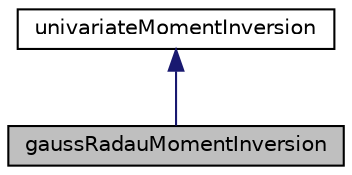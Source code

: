 digraph "gaussRadauMomentInversion"
{
  bgcolor="transparent";
  edge [fontname="Helvetica",fontsize="10",labelfontname="Helvetica",labelfontsize="10"];
  node [fontname="Helvetica",fontsize="10",shape=record];
  Node0 [label="gaussRadauMomentInversion",height=0.2,width=0.4,color="black", fillcolor="grey75", style="filled", fontcolor="black"];
  Node1 -> Node0 [dir="back",color="midnightblue",fontsize="10",style="solid",fontname="Helvetica"];
  Node1 [label="univariateMomentInversion",height=0.2,width=0.4,color="black",URL="$a02012.html",tooltip="Abstract class for univariate quadrature on a moment set. "];
}

